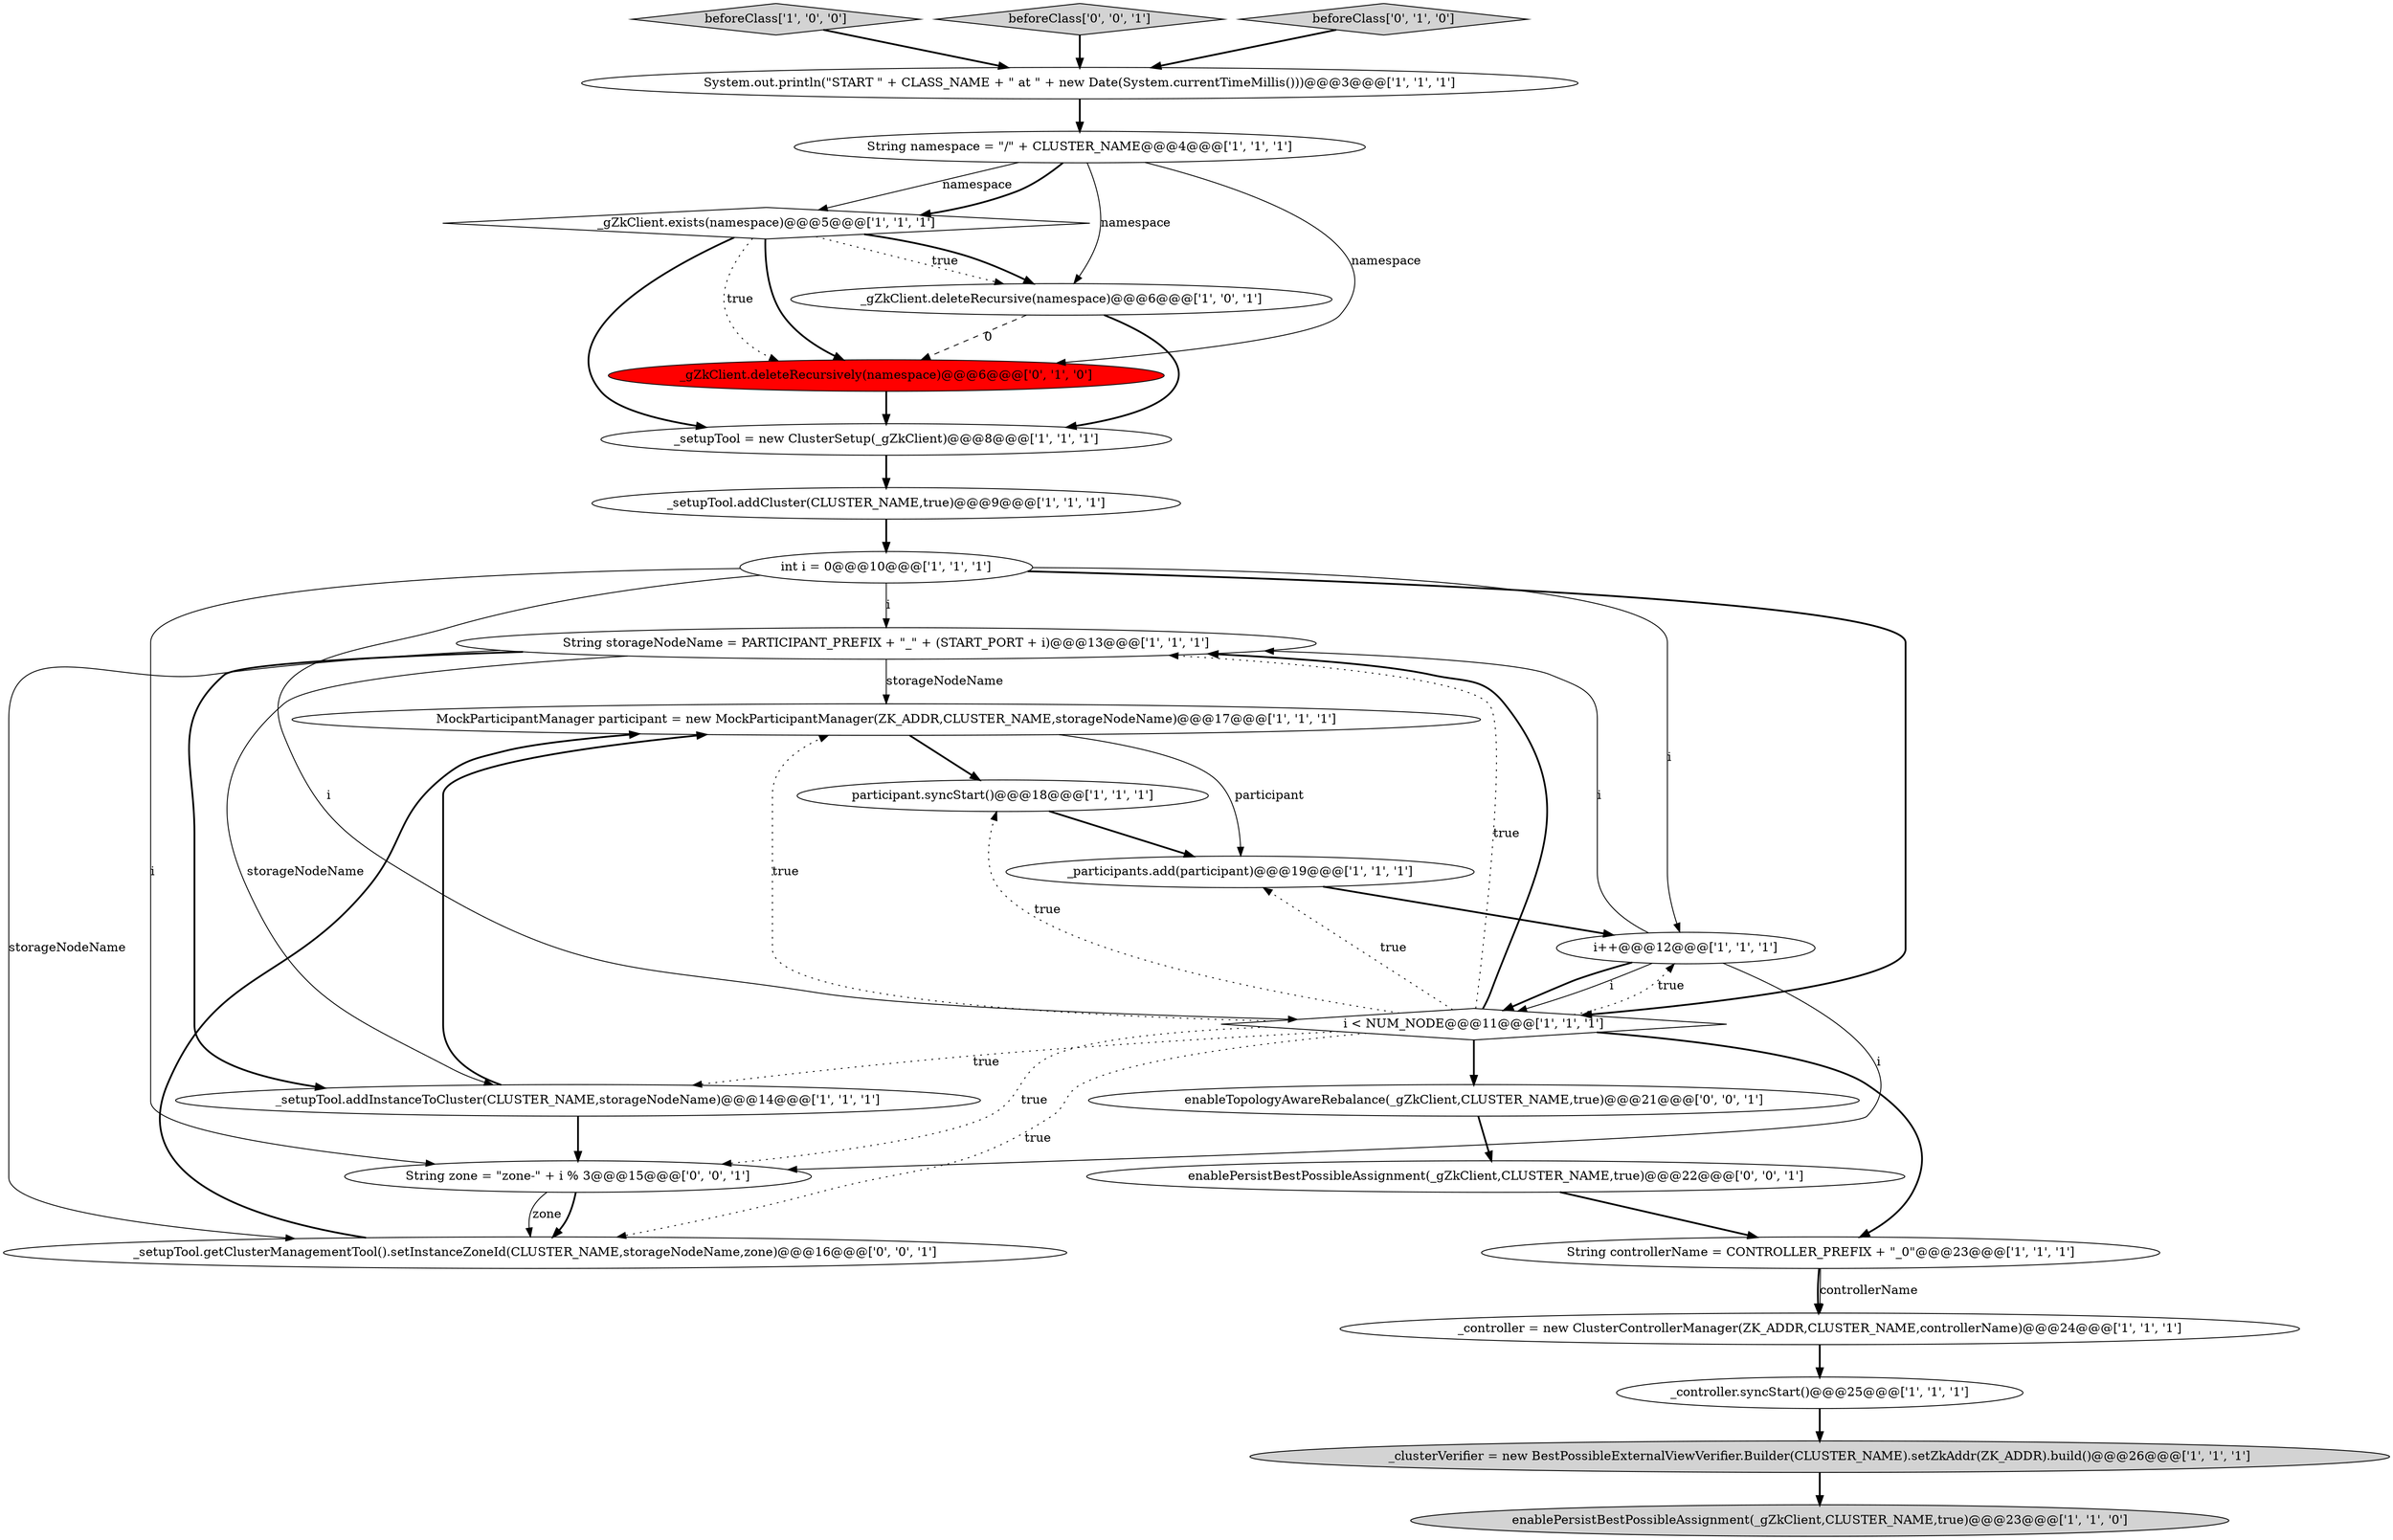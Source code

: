 digraph {
9 [style = filled, label = "String storageNodeName = PARTICIPANT_PREFIX + \"_\" + (START_PORT + i)@@@13@@@['1', '1', '1']", fillcolor = white, shape = ellipse image = "AAA0AAABBB1BBB"];
7 [style = filled, label = "int i = 0@@@10@@@['1', '1', '1']", fillcolor = white, shape = ellipse image = "AAA0AAABBB1BBB"];
1 [style = filled, label = "_controller = new ClusterControllerManager(ZK_ADDR,CLUSTER_NAME,controllerName)@@@24@@@['1', '1', '1']", fillcolor = white, shape = ellipse image = "AAA0AAABBB1BBB"];
11 [style = filled, label = "System.out.println(\"START \" + CLASS_NAME + \" at \" + new Date(System.currentTimeMillis()))@@@3@@@['1', '1', '1']", fillcolor = white, shape = ellipse image = "AAA0AAABBB1BBB"];
4 [style = filled, label = "MockParticipantManager participant = new MockParticipantManager(ZK_ADDR,CLUSTER_NAME,storageNodeName)@@@17@@@['1', '1', '1']", fillcolor = white, shape = ellipse image = "AAA0AAABBB1BBB"];
12 [style = filled, label = "participant.syncStart()@@@18@@@['1', '1', '1']", fillcolor = white, shape = ellipse image = "AAA0AAABBB1BBB"];
3 [style = filled, label = "_gZkClient.deleteRecursive(namespace)@@@6@@@['1', '0', '1']", fillcolor = white, shape = ellipse image = "AAA0AAABBB1BBB"];
26 [style = filled, label = "enableTopologyAwareRebalance(_gZkClient,CLUSTER_NAME,true)@@@21@@@['0', '0', '1']", fillcolor = white, shape = ellipse image = "AAA0AAABBB3BBB"];
18 [style = filled, label = "beforeClass['1', '0', '0']", fillcolor = lightgray, shape = diamond image = "AAA0AAABBB1BBB"];
2 [style = filled, label = "enablePersistBestPossibleAssignment(_gZkClient,CLUSTER_NAME,true)@@@23@@@['1', '1', '0']", fillcolor = lightgray, shape = ellipse image = "AAA0AAABBB1BBB"];
14 [style = filled, label = "_setupTool = new ClusterSetup(_gZkClient)@@@8@@@['1', '1', '1']", fillcolor = white, shape = ellipse image = "AAA0AAABBB1BBB"];
16 [style = filled, label = "i < NUM_NODE@@@11@@@['1', '1', '1']", fillcolor = white, shape = diamond image = "AAA0AAABBB1BBB"];
25 [style = filled, label = "_setupTool.getClusterManagementTool().setInstanceZoneId(CLUSTER_NAME,storageNodeName,zone)@@@16@@@['0', '0', '1']", fillcolor = white, shape = ellipse image = "AAA0AAABBB3BBB"];
10 [style = filled, label = "i++@@@12@@@['1', '1', '1']", fillcolor = white, shape = ellipse image = "AAA0AAABBB1BBB"];
19 [style = filled, label = "_gZkClient.exists(namespace)@@@5@@@['1', '1', '1']", fillcolor = white, shape = diamond image = "AAA0AAABBB1BBB"];
0 [style = filled, label = "_setupTool.addInstanceToCluster(CLUSTER_NAME,storageNodeName)@@@14@@@['1', '1', '1']", fillcolor = white, shape = ellipse image = "AAA0AAABBB1BBB"];
8 [style = filled, label = "_clusterVerifier = new BestPossibleExternalViewVerifier.Builder(CLUSTER_NAME).setZkAddr(ZK_ADDR).build()@@@26@@@['1', '1', '1']", fillcolor = lightgray, shape = ellipse image = "AAA0AAABBB1BBB"];
21 [style = filled, label = "_gZkClient.deleteRecursively(namespace)@@@6@@@['0', '1', '0']", fillcolor = red, shape = ellipse image = "AAA1AAABBB2BBB"];
22 [style = filled, label = "beforeClass['0', '0', '1']", fillcolor = lightgray, shape = diamond image = "AAA0AAABBB3BBB"];
6 [style = filled, label = "String controllerName = CONTROLLER_PREFIX + \"_0\"@@@23@@@['1', '1', '1']", fillcolor = white, shape = ellipse image = "AAA0AAABBB1BBB"];
13 [style = filled, label = "_controller.syncStart()@@@25@@@['1', '1', '1']", fillcolor = white, shape = ellipse image = "AAA0AAABBB1BBB"];
20 [style = filled, label = "beforeClass['0', '1', '0']", fillcolor = lightgray, shape = diamond image = "AAA0AAABBB2BBB"];
5 [style = filled, label = "_setupTool.addCluster(CLUSTER_NAME,true)@@@9@@@['1', '1', '1']", fillcolor = white, shape = ellipse image = "AAA0AAABBB1BBB"];
15 [style = filled, label = "String namespace = \"/\" + CLUSTER_NAME@@@4@@@['1', '1', '1']", fillcolor = white, shape = ellipse image = "AAA0AAABBB1BBB"];
23 [style = filled, label = "String zone = \"zone-\" + i % 3@@@15@@@['0', '0', '1']", fillcolor = white, shape = ellipse image = "AAA0AAABBB3BBB"];
17 [style = filled, label = "_participants.add(participant)@@@19@@@['1', '1', '1']", fillcolor = white, shape = ellipse image = "AAA0AAABBB1BBB"];
24 [style = filled, label = "enablePersistBestPossibleAssignment(_gZkClient,CLUSTER_NAME,true)@@@22@@@['0', '0', '1']", fillcolor = white, shape = ellipse image = "AAA0AAABBB3BBB"];
17->10 [style = bold, label=""];
23->25 [style = bold, label=""];
16->9 [style = dotted, label="true"];
16->12 [style = dotted, label="true"];
9->0 [style = bold, label=""];
10->23 [style = solid, label="i"];
3->21 [style = dashed, label="0"];
15->3 [style = solid, label="namespace"];
16->6 [style = bold, label=""];
16->17 [style = dotted, label="true"];
18->11 [style = bold, label=""];
12->17 [style = bold, label=""];
3->14 [style = bold, label=""];
9->4 [style = solid, label="storageNodeName"];
16->26 [style = bold, label=""];
15->19 [style = solid, label="namespace"];
25->4 [style = bold, label=""];
7->23 [style = solid, label="i"];
19->21 [style = dotted, label="true"];
20->11 [style = bold, label=""];
7->10 [style = solid, label="i"];
15->19 [style = bold, label=""];
26->24 [style = bold, label=""];
16->4 [style = dotted, label="true"];
16->23 [style = dotted, label="true"];
1->13 [style = bold, label=""];
7->16 [style = solid, label="i"];
16->10 [style = dotted, label="true"];
11->15 [style = bold, label=""];
7->9 [style = solid, label="i"];
6->1 [style = bold, label=""];
10->16 [style = solid, label="i"];
19->14 [style = bold, label=""];
0->23 [style = bold, label=""];
10->16 [style = bold, label=""];
8->2 [style = bold, label=""];
9->0 [style = solid, label="storageNodeName"];
6->1 [style = solid, label="controllerName"];
0->4 [style = bold, label=""];
19->3 [style = dotted, label="true"];
16->0 [style = dotted, label="true"];
4->17 [style = solid, label="participant"];
9->25 [style = solid, label="storageNodeName"];
7->16 [style = bold, label=""];
21->14 [style = bold, label=""];
23->25 [style = solid, label="zone"];
4->12 [style = bold, label=""];
5->7 [style = bold, label=""];
10->9 [style = solid, label="i"];
13->8 [style = bold, label=""];
16->25 [style = dotted, label="true"];
24->6 [style = bold, label=""];
19->3 [style = bold, label=""];
22->11 [style = bold, label=""];
16->9 [style = bold, label=""];
15->21 [style = solid, label="namespace"];
14->5 [style = bold, label=""];
19->21 [style = bold, label=""];
}
